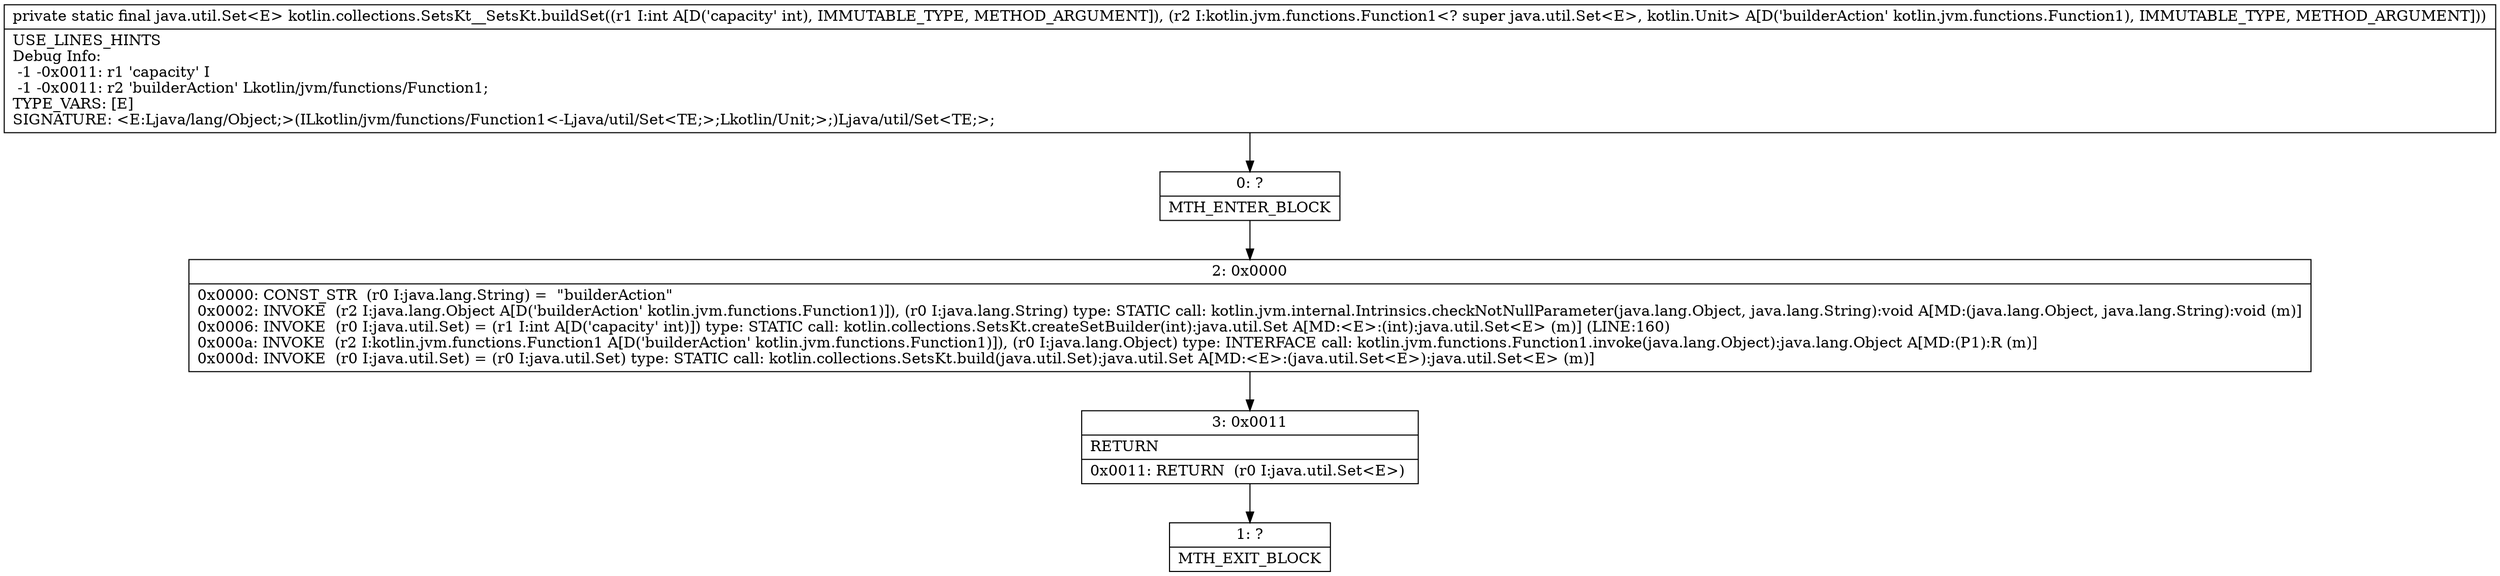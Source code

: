 digraph "CFG forkotlin.collections.SetsKt__SetsKt.buildSet(ILkotlin\/jvm\/functions\/Function1;)Ljava\/util\/Set;" {
Node_0 [shape=record,label="{0\:\ ?|MTH_ENTER_BLOCK\l}"];
Node_2 [shape=record,label="{2\:\ 0x0000|0x0000: CONST_STR  (r0 I:java.lang.String) =  \"builderAction\" \l0x0002: INVOKE  (r2 I:java.lang.Object A[D('builderAction' kotlin.jvm.functions.Function1)]), (r0 I:java.lang.String) type: STATIC call: kotlin.jvm.internal.Intrinsics.checkNotNullParameter(java.lang.Object, java.lang.String):void A[MD:(java.lang.Object, java.lang.String):void (m)]\l0x0006: INVOKE  (r0 I:java.util.Set) = (r1 I:int A[D('capacity' int)]) type: STATIC call: kotlin.collections.SetsKt.createSetBuilder(int):java.util.Set A[MD:\<E\>:(int):java.util.Set\<E\> (m)] (LINE:160)\l0x000a: INVOKE  (r2 I:kotlin.jvm.functions.Function1 A[D('builderAction' kotlin.jvm.functions.Function1)]), (r0 I:java.lang.Object) type: INTERFACE call: kotlin.jvm.functions.Function1.invoke(java.lang.Object):java.lang.Object A[MD:(P1):R (m)]\l0x000d: INVOKE  (r0 I:java.util.Set) = (r0 I:java.util.Set) type: STATIC call: kotlin.collections.SetsKt.build(java.util.Set):java.util.Set A[MD:\<E\>:(java.util.Set\<E\>):java.util.Set\<E\> (m)]\l}"];
Node_3 [shape=record,label="{3\:\ 0x0011|RETURN\l|0x0011: RETURN  (r0 I:java.util.Set\<E\>) \l}"];
Node_1 [shape=record,label="{1\:\ ?|MTH_EXIT_BLOCK\l}"];
MethodNode[shape=record,label="{private static final java.util.Set\<E\> kotlin.collections.SetsKt__SetsKt.buildSet((r1 I:int A[D('capacity' int), IMMUTABLE_TYPE, METHOD_ARGUMENT]), (r2 I:kotlin.jvm.functions.Function1\<? super java.util.Set\<E\>, kotlin.Unit\> A[D('builderAction' kotlin.jvm.functions.Function1), IMMUTABLE_TYPE, METHOD_ARGUMENT]))  | USE_LINES_HINTS\lDebug Info:\l  \-1 \-0x0011: r1 'capacity' I\l  \-1 \-0x0011: r2 'builderAction' Lkotlin\/jvm\/functions\/Function1;\lTYPE_VARS: [E]\lSIGNATURE: \<E:Ljava\/lang\/Object;\>(ILkotlin\/jvm\/functions\/Function1\<\-Ljava\/util\/Set\<TE;\>;Lkotlin\/Unit;\>;)Ljava\/util\/Set\<TE;\>;\l}"];
MethodNode -> Node_0;Node_0 -> Node_2;
Node_2 -> Node_3;
Node_3 -> Node_1;
}

